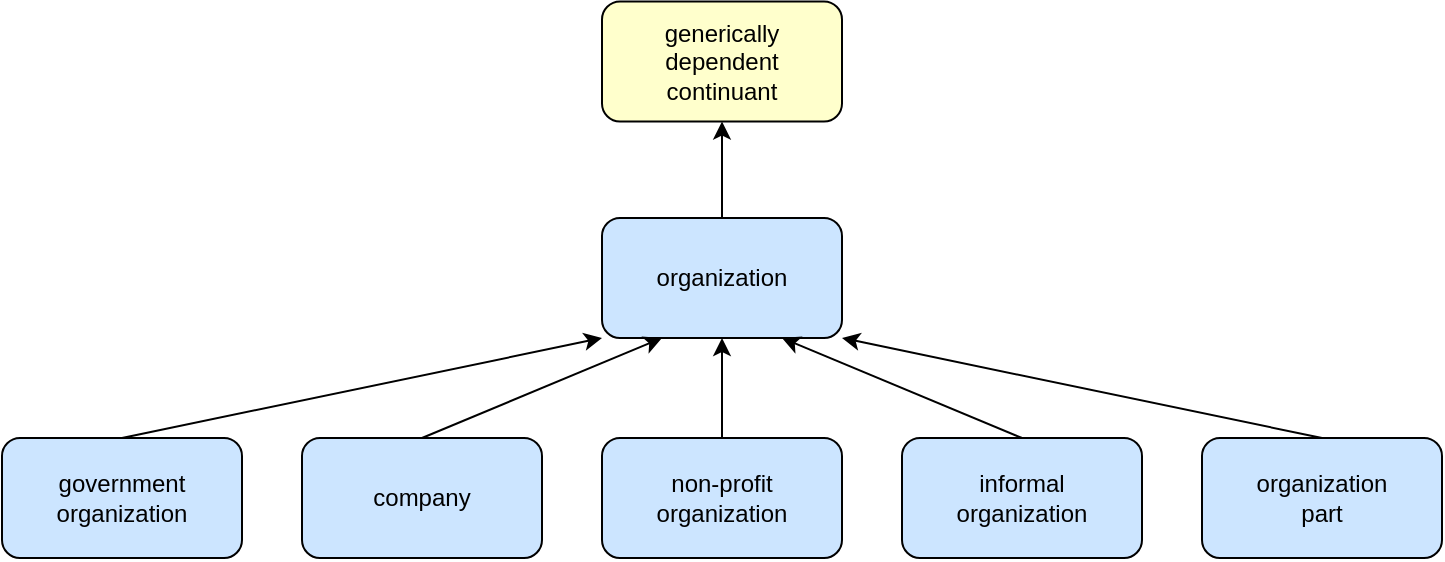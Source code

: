 <mxfile version="14.6.13" type="device"><diagram name="Page-1" id="ad52d381-51e7-2e0d-a935-2d0ddd2fd229"><mxGraphModel dx="1552" dy="1005" grid="1" gridSize="10" guides="1" tooltips="1" connect="1" arrows="1" fold="1" page="1" pageScale="1" pageWidth="1100" pageHeight="850" background="#ffffff" math="0" shadow="0"><root><mxCell id="0"/><mxCell id="1" parent="0"/><mxCell id="cYNKajXgNVtdBxqLmFLQ-38" value="&lt;div&gt;generically&lt;/div&gt;&lt;div&gt;dependent&lt;/div&gt;&lt;div&gt;continuant&lt;br&gt;&lt;/div&gt;" style="rounded=1;whiteSpace=wrap;html=1;fillColor=#FFFFCC;" parent="1" vertex="1"><mxGeometry x="510" y="111.75" width="120" height="60" as="geometry"/></mxCell><mxCell id="8DranKp8sL0009CQRReW-8" value="organization" style="rounded=1;whiteSpace=wrap;html=1;fillColor=#CCE5FF;" parent="1" vertex="1"><mxGeometry x="510" y="220" width="120" height="60" as="geometry"/></mxCell><mxCell id="CvT5f-4wFliy26PXF39S-1" value="&lt;div&gt;non-profit&lt;/div&gt;&lt;div&gt;organization&lt;br&gt;&lt;/div&gt;" style="rounded=1;whiteSpace=wrap;html=1;fillColor=#CCE5FF;" vertex="1" parent="1"><mxGeometry x="510" y="330" width="120" height="60" as="geometry"/></mxCell><mxCell id="CvT5f-4wFliy26PXF39S-2" value="company" style="rounded=1;whiteSpace=wrap;html=1;fillColor=#CCE5FF;" vertex="1" parent="1"><mxGeometry x="360" y="330" width="120" height="60" as="geometry"/></mxCell><mxCell id="CvT5f-4wFliy26PXF39S-3" value="&lt;div&gt;informal&lt;/div&gt;&lt;div&gt;organization&lt;br&gt;&lt;/div&gt;" style="rounded=1;whiteSpace=wrap;html=1;fillColor=#CCE5FF;" vertex="1" parent="1"><mxGeometry x="660" y="330" width="120" height="60" as="geometry"/></mxCell><mxCell id="CvT5f-4wFliy26PXF39S-4" value="&lt;div&gt;organization&lt;/div&gt;&lt;div&gt;part&lt;br&gt;&lt;/div&gt;" style="rounded=1;whiteSpace=wrap;html=1;fillColor=#CCE5FF;" vertex="1" parent="1"><mxGeometry x="810" y="330" width="120" height="60" as="geometry"/></mxCell><mxCell id="CvT5f-4wFliy26PXF39S-5" value="&lt;div&gt;government&lt;/div&gt;&lt;div&gt;organization&lt;br&gt;&lt;/div&gt;" style="rounded=1;whiteSpace=wrap;html=1;fillColor=#CCE5FF;" vertex="1" parent="1"><mxGeometry x="210" y="330" width="120" height="60" as="geometry"/></mxCell><mxCell id="CvT5f-4wFliy26PXF39S-6" value="" style="endArrow=classic;html=1;exitX=0.5;exitY=0;exitDx=0;exitDy=0;entryX=0.5;entryY=1;entryDx=0;entryDy=0;" edge="1" parent="1" source="CvT5f-4wFliy26PXF39S-1" target="8DranKp8sL0009CQRReW-8"><mxGeometry width="50" height="50" relative="1" as="geometry"><mxPoint x="560" y="540" as="sourcePoint"/><mxPoint x="610" y="490" as="targetPoint"/></mxGeometry></mxCell><mxCell id="CvT5f-4wFliy26PXF39S-7" value="" style="endArrow=classic;html=1;entryX=0.5;entryY=1;entryDx=0;entryDy=0;" edge="1" parent="1" target="cYNKajXgNVtdBxqLmFLQ-38"><mxGeometry width="50" height="50" relative="1" as="geometry"><mxPoint x="570" y="220" as="sourcePoint"/><mxPoint x="610" y="490" as="targetPoint"/></mxGeometry></mxCell><mxCell id="CvT5f-4wFliy26PXF39S-8" value="" style="endArrow=classic;html=1;entryX=0;entryY=1;entryDx=0;entryDy=0;exitX=0.5;exitY=0;exitDx=0;exitDy=0;" edge="1" parent="1" source="CvT5f-4wFliy26PXF39S-5" target="8DranKp8sL0009CQRReW-8"><mxGeometry width="50" height="50" relative="1" as="geometry"><mxPoint x="560" y="540" as="sourcePoint"/><mxPoint x="610" y="490" as="targetPoint"/></mxGeometry></mxCell><mxCell id="CvT5f-4wFliy26PXF39S-9" value="" style="endArrow=classic;html=1;exitX=0.5;exitY=0;exitDx=0;exitDy=0;entryX=0.25;entryY=1;entryDx=0;entryDy=0;" edge="1" parent="1" source="CvT5f-4wFliy26PXF39S-2" target="8DranKp8sL0009CQRReW-8"><mxGeometry width="50" height="50" relative="1" as="geometry"><mxPoint x="560" y="540" as="sourcePoint"/><mxPoint x="610" y="490" as="targetPoint"/></mxGeometry></mxCell><mxCell id="CvT5f-4wFliy26PXF39S-10" value="" style="endArrow=classic;html=1;entryX=0.75;entryY=1;entryDx=0;entryDy=0;exitX=0.5;exitY=0;exitDx=0;exitDy=0;" edge="1" parent="1" source="CvT5f-4wFliy26PXF39S-3" target="8DranKp8sL0009CQRReW-8"><mxGeometry width="50" height="50" relative="1" as="geometry"><mxPoint x="560" y="540" as="sourcePoint"/><mxPoint x="610" y="490" as="targetPoint"/></mxGeometry></mxCell><mxCell id="CvT5f-4wFliy26PXF39S-11" value="" style="endArrow=classic;html=1;entryX=1;entryY=1;entryDx=0;entryDy=0;exitX=0.5;exitY=0;exitDx=0;exitDy=0;" edge="1" parent="1" source="CvT5f-4wFliy26PXF39S-4" target="8DranKp8sL0009CQRReW-8"><mxGeometry width="50" height="50" relative="1" as="geometry"><mxPoint x="630" y="570" as="sourcePoint"/><mxPoint x="680" y="520" as="targetPoint"/></mxGeometry></mxCell></root></mxGraphModel></diagram></mxfile>